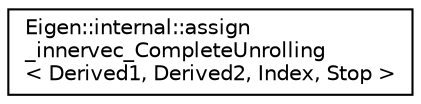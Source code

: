 digraph "Graphical Class Hierarchy"
{
  edge [fontname="Helvetica",fontsize="10",labelfontname="Helvetica",labelfontsize="10"];
  node [fontname="Helvetica",fontsize="10",shape=record];
  rankdir="LR";
  Node1 [label="Eigen::internal::assign\l_innervec_CompleteUnrolling\l\< Derived1, Derived2, Index, Stop \>",height=0.2,width=0.4,color="black", fillcolor="white", style="filled",URL="$struct_eigen_1_1internal_1_1assign__innervec___complete_unrolling.html"];
}
